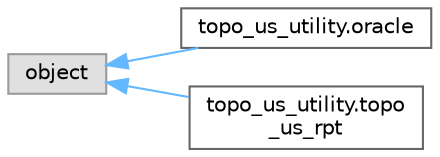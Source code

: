 digraph "Graphical Class Hierarchy"
{
 // LATEX_PDF_SIZE
  bgcolor="transparent";
  edge [fontname=Helvetica,fontsize=10,labelfontname=Helvetica,labelfontsize=10];
  node [fontname=Helvetica,fontsize=10,shape=box,height=0.2,width=0.4];
  rankdir="LR";
  Node0 [label="object",height=0.2,width=0.4,color="grey60", fillcolor="#E0E0E0", style="filled",tooltip=" "];
  Node0 -> Node1 [dir="back",color="steelblue1",style="solid"];
  Node1 [label="topo_us_utility.oracle",height=0.2,width=0.4,color="grey40", fillcolor="white", style="filled",URL="$classtopo__us__utility_1_1oracle.html",tooltip=" "];
  Node0 -> Node2 [dir="back",color="steelblue1",style="solid"];
  Node2 [label="topo_us_utility.topo\l_us_rpt",height=0.2,width=0.4,color="grey40", fillcolor="white", style="filled",URL="$classtopo__us__utility_1_1topo__us__rpt.html",tooltip=" "];
}
